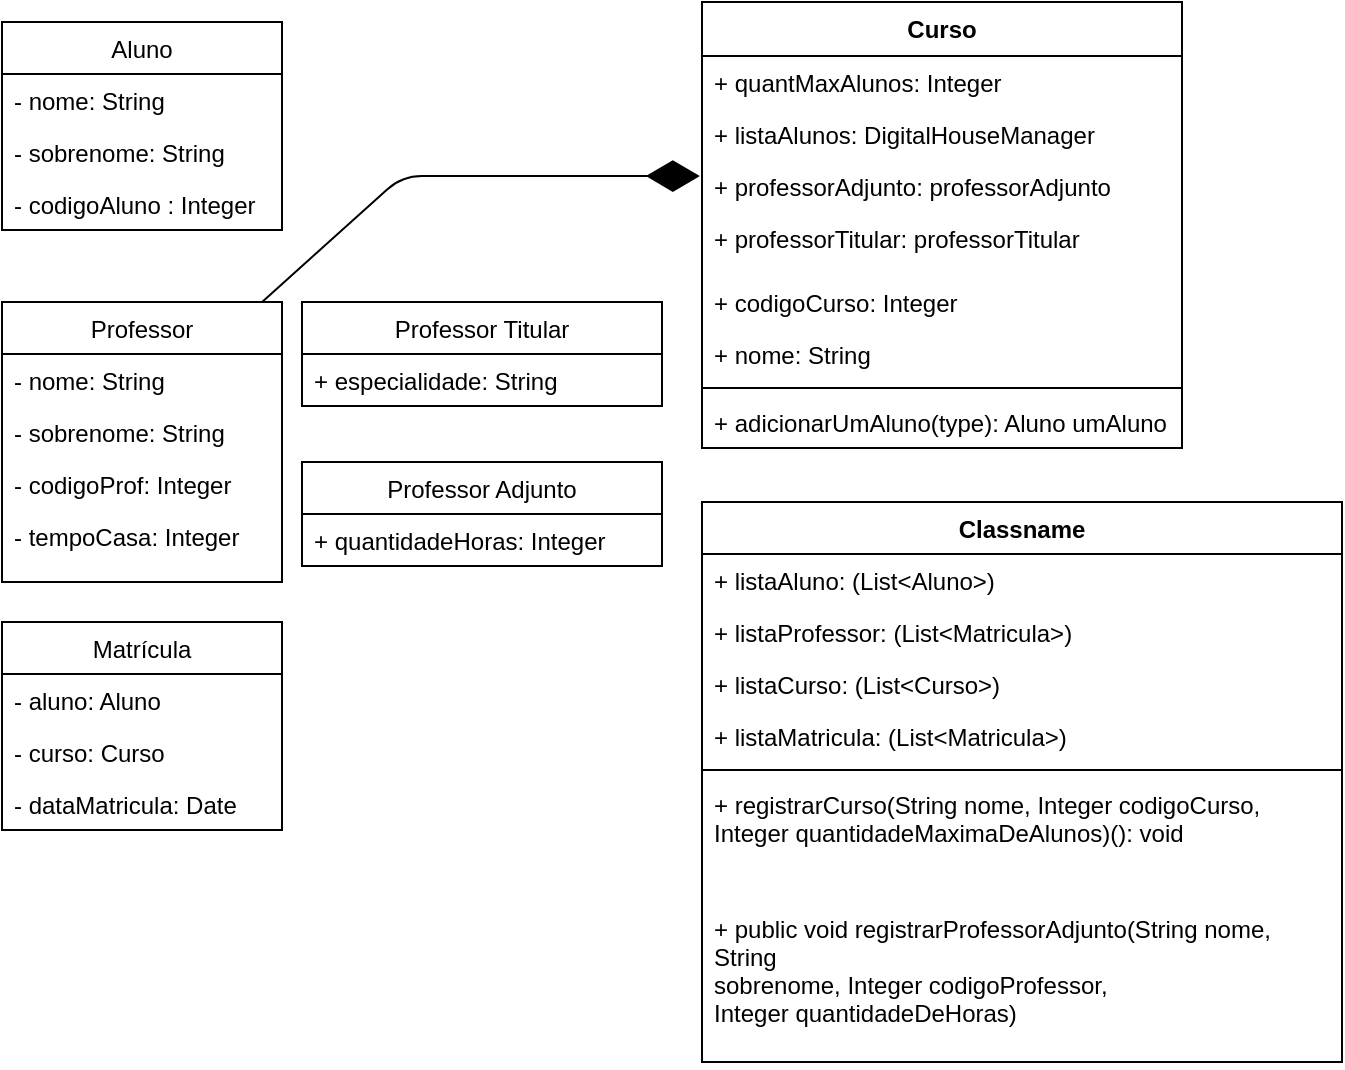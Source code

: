 <mxfile version="12.7.0" type="github"><diagram id="rjVXCEYtW_1kbD0fhT98" name="Page-1"><mxGraphModel dx="445" dy="400" grid="1" gridSize="10" guides="1" tooltips="1" connect="1" arrows="1" fold="1" page="1" pageScale="1" pageWidth="827" pageHeight="1169" math="0" shadow="0"><root><mxCell id="0"/><mxCell id="1" parent="0"/><mxCell id="6DQstDvKzEq-V9hyLmG5-1" value="Aluno" style="swimlane;fontStyle=0;childLayout=stackLayout;horizontal=1;startSize=26;fillColor=none;horizontalStack=0;resizeParent=1;resizeParentMax=0;resizeLast=0;collapsible=1;marginBottom=0;" vertex="1" parent="1"><mxGeometry x="10" y="20" width="140" height="104" as="geometry"/></mxCell><mxCell id="6DQstDvKzEq-V9hyLmG5-2" value="- nome: String" style="text;strokeColor=none;fillColor=none;align=left;verticalAlign=top;spacingLeft=4;spacingRight=4;overflow=hidden;rotatable=0;points=[[0,0.5],[1,0.5]];portConstraint=eastwest;" vertex="1" parent="6DQstDvKzEq-V9hyLmG5-1"><mxGeometry y="26" width="140" height="26" as="geometry"/></mxCell><mxCell id="6DQstDvKzEq-V9hyLmG5-3" value="- sobrenome: String" style="text;strokeColor=none;fillColor=none;align=left;verticalAlign=top;spacingLeft=4;spacingRight=4;overflow=hidden;rotatable=0;points=[[0,0.5],[1,0.5]];portConstraint=eastwest;" vertex="1" parent="6DQstDvKzEq-V9hyLmG5-1"><mxGeometry y="52" width="140" height="26" as="geometry"/></mxCell><mxCell id="6DQstDvKzEq-V9hyLmG5-4" value="- codigoAluno : Integer" style="text;strokeColor=none;fillColor=none;align=left;verticalAlign=top;spacingLeft=4;spacingRight=4;overflow=hidden;rotatable=0;points=[[0,0.5],[1,0.5]];portConstraint=eastwest;" vertex="1" parent="6DQstDvKzEq-V9hyLmG5-1"><mxGeometry y="78" width="140" height="26" as="geometry"/></mxCell><mxCell id="6DQstDvKzEq-V9hyLmG5-9" value="Professor" style="swimlane;fontStyle=0;childLayout=stackLayout;horizontal=1;startSize=26;fillColor=none;horizontalStack=0;resizeParent=1;resizeParentMax=0;resizeLast=0;collapsible=1;marginBottom=0;" vertex="1" parent="1"><mxGeometry x="10" y="160" width="140" height="140" as="geometry"/></mxCell><mxCell id="6DQstDvKzEq-V9hyLmG5-10" value="- nome: String" style="text;strokeColor=none;fillColor=none;align=left;verticalAlign=top;spacingLeft=4;spacingRight=4;overflow=hidden;rotatable=0;points=[[0,0.5],[1,0.5]];portConstraint=eastwest;" vertex="1" parent="6DQstDvKzEq-V9hyLmG5-9"><mxGeometry y="26" width="140" height="26" as="geometry"/></mxCell><mxCell id="6DQstDvKzEq-V9hyLmG5-11" value="- sobrenome: String" style="text;strokeColor=none;fillColor=none;align=left;verticalAlign=top;spacingLeft=4;spacingRight=4;overflow=hidden;rotatable=0;points=[[0,0.5],[1,0.5]];portConstraint=eastwest;" vertex="1" parent="6DQstDvKzEq-V9hyLmG5-9"><mxGeometry y="52" width="140" height="26" as="geometry"/></mxCell><mxCell id="6DQstDvKzEq-V9hyLmG5-13" value="- codigoProf: Integer" style="text;strokeColor=none;fillColor=none;align=left;verticalAlign=top;spacingLeft=4;spacingRight=4;overflow=hidden;rotatable=0;points=[[0,0.5],[1,0.5]];portConstraint=eastwest;" vertex="1" parent="6DQstDvKzEq-V9hyLmG5-9"><mxGeometry y="78" width="140" height="26" as="geometry"/></mxCell><mxCell id="6DQstDvKzEq-V9hyLmG5-12" value="- tempoCasa: Integer" style="text;strokeColor=none;fillColor=none;align=left;verticalAlign=top;spacingLeft=4;spacingRight=4;overflow=hidden;rotatable=0;points=[[0,0.5],[1,0.5]];portConstraint=eastwest;" vertex="1" parent="6DQstDvKzEq-V9hyLmG5-9"><mxGeometry y="104" width="140" height="36" as="geometry"/></mxCell><mxCell id="6DQstDvKzEq-V9hyLmG5-14" value="Professor Adjunto" style="swimlane;fontStyle=0;childLayout=stackLayout;horizontal=1;startSize=26;fillColor=none;horizontalStack=0;resizeParent=1;resizeParentMax=0;resizeLast=0;collapsible=1;marginBottom=0;" vertex="1" parent="1"><mxGeometry x="160" y="240" width="180" height="52" as="geometry"/></mxCell><mxCell id="6DQstDvKzEq-V9hyLmG5-15" value="+ quantidadeHoras: Integer" style="text;strokeColor=none;fillColor=none;align=left;verticalAlign=top;spacingLeft=4;spacingRight=4;overflow=hidden;rotatable=0;points=[[0,0.5],[1,0.5]];portConstraint=eastwest;" vertex="1" parent="6DQstDvKzEq-V9hyLmG5-14"><mxGeometry y="26" width="180" height="26" as="geometry"/></mxCell><mxCell id="6DQstDvKzEq-V9hyLmG5-18" value="Professor Titular" style="swimlane;fontStyle=0;childLayout=stackLayout;horizontal=1;startSize=26;fillColor=none;horizontalStack=0;resizeParent=1;resizeParentMax=0;resizeLast=0;collapsible=1;marginBottom=0;" vertex="1" parent="1"><mxGeometry x="160" y="160" width="180" height="52" as="geometry"/></mxCell><mxCell id="6DQstDvKzEq-V9hyLmG5-19" value="+ especialidade: String" style="text;strokeColor=none;fillColor=none;align=left;verticalAlign=top;spacingLeft=4;spacingRight=4;overflow=hidden;rotatable=0;points=[[0,0.5],[1,0.5]];portConstraint=eastwest;" vertex="1" parent="6DQstDvKzEq-V9hyLmG5-18"><mxGeometry y="26" width="180" height="26" as="geometry"/></mxCell><mxCell id="6DQstDvKzEq-V9hyLmG5-45" value="" style="endArrow=diamondThin;endFill=1;endSize=24;html=1;exitX=0.929;exitY=0;exitDx=0;exitDy=0;exitPerimeter=0;entryX=-0.005;entryY=-0.031;entryDx=0;entryDy=0;entryPerimeter=0;" edge="1" parent="1" source="6DQstDvKzEq-V9hyLmG5-9"><mxGeometry width="160" relative="1" as="geometry"><mxPoint x="180" y="110" as="sourcePoint"/><mxPoint x="358.9" y="97.008" as="targetPoint"/><Array as="points"><mxPoint x="210" y="97"/></Array></mxGeometry></mxCell><mxCell id="6DQstDvKzEq-V9hyLmG5-46" value="Matrícula" style="swimlane;fontStyle=0;childLayout=stackLayout;horizontal=1;startSize=26;fillColor=none;horizontalStack=0;resizeParent=1;resizeParentMax=0;resizeLast=0;collapsible=1;marginBottom=0;" vertex="1" parent="1"><mxGeometry x="10" y="320" width="140" height="104" as="geometry"/></mxCell><mxCell id="6DQstDvKzEq-V9hyLmG5-47" value="- aluno: Aluno" style="text;strokeColor=none;fillColor=none;align=left;verticalAlign=top;spacingLeft=4;spacingRight=4;overflow=hidden;rotatable=0;points=[[0,0.5],[1,0.5]];portConstraint=eastwest;" vertex="1" parent="6DQstDvKzEq-V9hyLmG5-46"><mxGeometry y="26" width="140" height="26" as="geometry"/></mxCell><mxCell id="6DQstDvKzEq-V9hyLmG5-48" value="- curso: Curso" style="text;strokeColor=none;fillColor=none;align=left;verticalAlign=top;spacingLeft=4;spacingRight=4;overflow=hidden;rotatable=0;points=[[0,0.5],[1,0.5]];portConstraint=eastwest;" vertex="1" parent="6DQstDvKzEq-V9hyLmG5-46"><mxGeometry y="52" width="140" height="26" as="geometry"/></mxCell><mxCell id="6DQstDvKzEq-V9hyLmG5-49" value="- dataMatricula: Date" style="text;strokeColor=none;fillColor=none;align=left;verticalAlign=top;spacingLeft=4;spacingRight=4;overflow=hidden;rotatable=0;points=[[0,0.5],[1,0.5]];portConstraint=eastwest;" vertex="1" parent="6DQstDvKzEq-V9hyLmG5-46"><mxGeometry y="78" width="140" height="26" as="geometry"/></mxCell><mxCell id="6DQstDvKzEq-V9hyLmG5-55" value="Curso" style="swimlane;fontStyle=1;align=center;verticalAlign=top;childLayout=stackLayout;horizontal=1;startSize=27;horizontalStack=0;resizeParent=1;resizeParentMax=0;resizeLast=0;collapsible=1;marginBottom=0;" vertex="1" parent="1"><mxGeometry x="360" y="10" width="240" height="223" as="geometry"/></mxCell><mxCell id="6DQstDvKzEq-V9hyLmG5-77" value="+ quantMaxAlunos: Integer" style="text;strokeColor=none;fillColor=none;align=left;verticalAlign=top;spacingLeft=4;spacingRight=4;overflow=hidden;rotatable=0;points=[[0,0.5],[1,0.5]];portConstraint=eastwest;" vertex="1" parent="6DQstDvKzEq-V9hyLmG5-55"><mxGeometry y="27" width="240" height="26" as="geometry"/></mxCell><mxCell id="6DQstDvKzEq-V9hyLmG5-76" value="+ listaAlunos: DigitalHouseManager" style="text;strokeColor=none;fillColor=none;align=left;verticalAlign=top;spacingLeft=4;spacingRight=4;overflow=hidden;rotatable=0;points=[[0,0.5],[1,0.5]];portConstraint=eastwest;" vertex="1" parent="6DQstDvKzEq-V9hyLmG5-55"><mxGeometry y="53" width="240" height="26" as="geometry"/></mxCell><mxCell id="6DQstDvKzEq-V9hyLmG5-75" value="+ professorAdjunto: professorAdjunto" style="text;strokeColor=none;fillColor=none;align=left;verticalAlign=top;spacingLeft=4;spacingRight=4;overflow=hidden;rotatable=0;points=[[0,0.5],[1,0.5]];portConstraint=eastwest;" vertex="1" parent="6DQstDvKzEq-V9hyLmG5-55"><mxGeometry y="79" width="240" height="26" as="geometry"/></mxCell><mxCell id="6DQstDvKzEq-V9hyLmG5-74" value="+ professorTitular: professorTitular" style="text;strokeColor=none;fillColor=none;align=left;verticalAlign=top;spacingLeft=4;spacingRight=4;overflow=hidden;rotatable=0;points=[[0,0.5],[1,0.5]];portConstraint=eastwest;" vertex="1" parent="6DQstDvKzEq-V9hyLmG5-55"><mxGeometry y="105" width="240" height="32" as="geometry"/></mxCell><mxCell id="6DQstDvKzEq-V9hyLmG5-73" value="+ codigoCurso: Integer" style="text;strokeColor=none;fillColor=none;align=left;verticalAlign=top;spacingLeft=4;spacingRight=4;overflow=hidden;rotatable=0;points=[[0,0.5],[1,0.5]];portConstraint=eastwest;" vertex="1" parent="6DQstDvKzEq-V9hyLmG5-55"><mxGeometry y="137" width="240" height="26" as="geometry"/></mxCell><mxCell id="6DQstDvKzEq-V9hyLmG5-72" value="+ nome: String" style="text;strokeColor=none;fillColor=none;align=left;verticalAlign=top;spacingLeft=4;spacingRight=4;overflow=hidden;rotatable=0;points=[[0,0.5],[1,0.5]];portConstraint=eastwest;" vertex="1" parent="6DQstDvKzEq-V9hyLmG5-55"><mxGeometry y="163" width="240" height="26" as="geometry"/></mxCell><mxCell id="6DQstDvKzEq-V9hyLmG5-57" value="" style="line;strokeWidth=1;fillColor=none;align=left;verticalAlign=middle;spacingTop=-1;spacingLeft=3;spacingRight=3;rotatable=0;labelPosition=right;points=[];portConstraint=eastwest;" vertex="1" parent="6DQstDvKzEq-V9hyLmG5-55"><mxGeometry y="189" width="240" height="8" as="geometry"/></mxCell><mxCell id="6DQstDvKzEq-V9hyLmG5-58" value="+ adicionarUmAluno(type): Aluno umAluno" style="text;strokeColor=none;fillColor=none;align=left;verticalAlign=top;spacingLeft=4;spacingRight=4;overflow=hidden;rotatable=0;points=[[0,0.5],[1,0.5]];portConstraint=eastwest;" vertex="1" parent="6DQstDvKzEq-V9hyLmG5-55"><mxGeometry y="197" width="240" height="26" as="geometry"/></mxCell><mxCell id="6DQstDvKzEq-V9hyLmG5-78" value="Classname" style="swimlane;fontStyle=1;align=center;verticalAlign=top;childLayout=stackLayout;horizontal=1;startSize=26;horizontalStack=0;resizeParent=1;resizeParentMax=0;resizeLast=0;collapsible=1;marginBottom=0;" vertex="1" parent="1"><mxGeometry x="360" y="260" width="320" height="280" as="geometry"/></mxCell><mxCell id="6DQstDvKzEq-V9hyLmG5-86" value="+ listaAluno: (List&lt;Aluno&gt;)" style="text;strokeColor=none;fillColor=none;align=left;verticalAlign=top;spacingLeft=4;spacingRight=4;overflow=hidden;rotatable=0;points=[[0,0.5],[1,0.5]];portConstraint=eastwest;" vertex="1" parent="6DQstDvKzEq-V9hyLmG5-78"><mxGeometry y="26" width="320" height="26" as="geometry"/></mxCell><mxCell id="6DQstDvKzEq-V9hyLmG5-87" value="+ listaProfessor: (List&lt;Matricula&gt;)" style="text;strokeColor=none;fillColor=none;align=left;verticalAlign=top;spacingLeft=4;spacingRight=4;overflow=hidden;rotatable=0;points=[[0,0.5],[1,0.5]];portConstraint=eastwest;" vertex="1" parent="6DQstDvKzEq-V9hyLmG5-78"><mxGeometry y="52" width="320" height="26" as="geometry"/></mxCell><mxCell id="6DQstDvKzEq-V9hyLmG5-88" value="+ listaCurso: (List&lt;Curso&gt;)" style="text;strokeColor=none;fillColor=none;align=left;verticalAlign=top;spacingLeft=4;spacingRight=4;overflow=hidden;rotatable=0;points=[[0,0.5],[1,0.5]];portConstraint=eastwest;" vertex="1" parent="6DQstDvKzEq-V9hyLmG5-78"><mxGeometry y="78" width="320" height="26" as="geometry"/></mxCell><mxCell id="6DQstDvKzEq-V9hyLmG5-89" value="+ listaMatricula: (List&lt;Matricula&gt;)" style="text;strokeColor=none;fillColor=none;align=left;verticalAlign=top;spacingLeft=4;spacingRight=4;overflow=hidden;rotatable=0;points=[[0,0.5],[1,0.5]];portConstraint=eastwest;" vertex="1" parent="6DQstDvKzEq-V9hyLmG5-78"><mxGeometry y="104" width="320" height="26" as="geometry"/></mxCell><mxCell id="6DQstDvKzEq-V9hyLmG5-80" value="" style="line;strokeWidth=1;fillColor=none;align=left;verticalAlign=middle;spacingTop=-1;spacingLeft=3;spacingRight=3;rotatable=0;labelPosition=right;points=[];portConstraint=eastwest;" vertex="1" parent="6DQstDvKzEq-V9hyLmG5-78"><mxGeometry y="130" width="320" height="8" as="geometry"/></mxCell><mxCell id="6DQstDvKzEq-V9hyLmG5-81" value="+  registrarCurso(String nome, Integer codigoCurso,&#10;Integer quantidadeMaximaDeAlunos)(): void" style="text;strokeColor=none;fillColor=none;align=left;verticalAlign=top;spacingLeft=4;spacingRight=4;overflow=hidden;rotatable=0;points=[[0,0.5],[1,0.5]];portConstraint=eastwest;" vertex="1" parent="6DQstDvKzEq-V9hyLmG5-78"><mxGeometry y="138" width="320" height="62" as="geometry"/></mxCell><mxCell id="6DQstDvKzEq-V9hyLmG5-90" value="+ public void registrarProfessorAdjunto(String nome, &#10;String&#10;sobrenome, Integer codigoProfessor, &#10;Integer quantidadeDeHoras)" style="text;strokeColor=none;fillColor=none;align=left;verticalAlign=top;spacingLeft=4;spacingRight=4;overflow=hidden;rotatable=0;points=[[0,0.5],[1,0.5]];portConstraint=eastwest;" vertex="1" parent="6DQstDvKzEq-V9hyLmG5-78"><mxGeometry y="200" width="320" height="80" as="geometry"/></mxCell></root></mxGraphModel></diagram></mxfile>